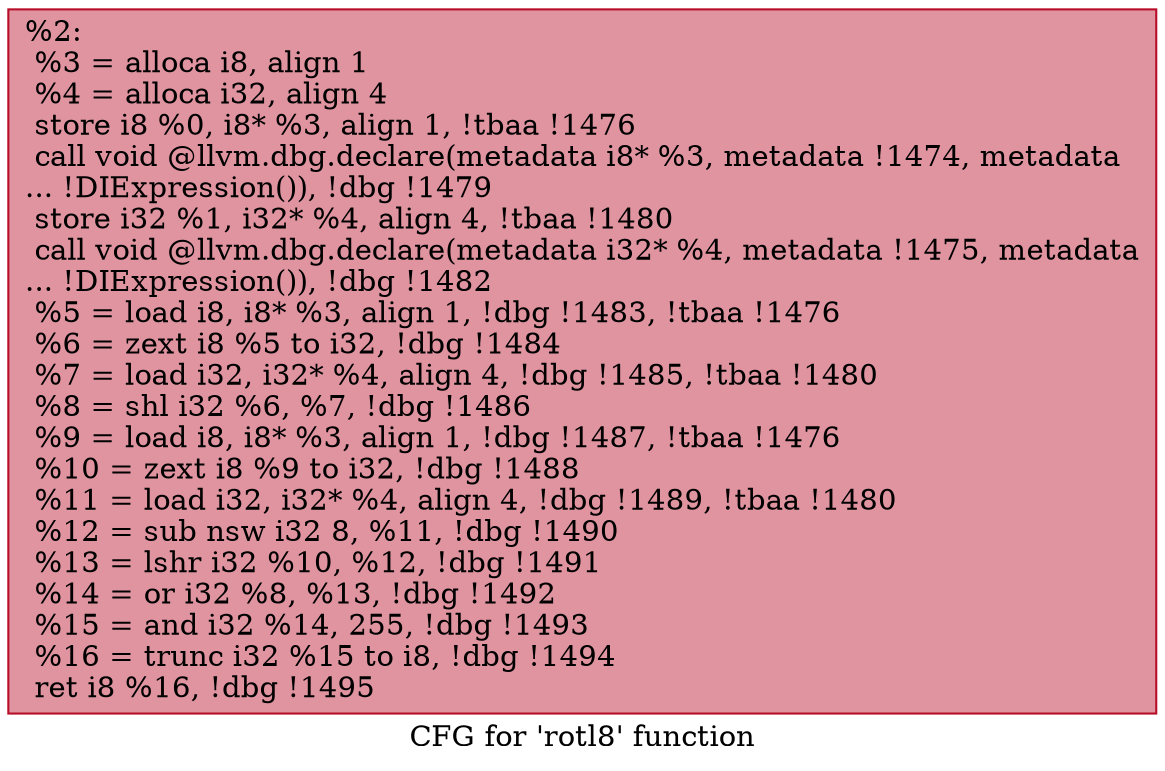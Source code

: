 digraph "CFG for 'rotl8' function" {
	label="CFG for 'rotl8' function";

	Node0xf5ffb0 [shape=record,color="#b70d28ff", style=filled, fillcolor="#b70d2870",label="{%2:\l  %3 = alloca i8, align 1\l  %4 = alloca i32, align 4\l  store i8 %0, i8* %3, align 1, !tbaa !1476\l  call void @llvm.dbg.declare(metadata i8* %3, metadata !1474, metadata\l... !DIExpression()), !dbg !1479\l  store i32 %1, i32* %4, align 4, !tbaa !1480\l  call void @llvm.dbg.declare(metadata i32* %4, metadata !1475, metadata\l... !DIExpression()), !dbg !1482\l  %5 = load i8, i8* %3, align 1, !dbg !1483, !tbaa !1476\l  %6 = zext i8 %5 to i32, !dbg !1484\l  %7 = load i32, i32* %4, align 4, !dbg !1485, !tbaa !1480\l  %8 = shl i32 %6, %7, !dbg !1486\l  %9 = load i8, i8* %3, align 1, !dbg !1487, !tbaa !1476\l  %10 = zext i8 %9 to i32, !dbg !1488\l  %11 = load i32, i32* %4, align 4, !dbg !1489, !tbaa !1480\l  %12 = sub nsw i32 8, %11, !dbg !1490\l  %13 = lshr i32 %10, %12, !dbg !1491\l  %14 = or i32 %8, %13, !dbg !1492\l  %15 = and i32 %14, 255, !dbg !1493\l  %16 = trunc i32 %15 to i8, !dbg !1494\l  ret i8 %16, !dbg !1495\l}"];
}

